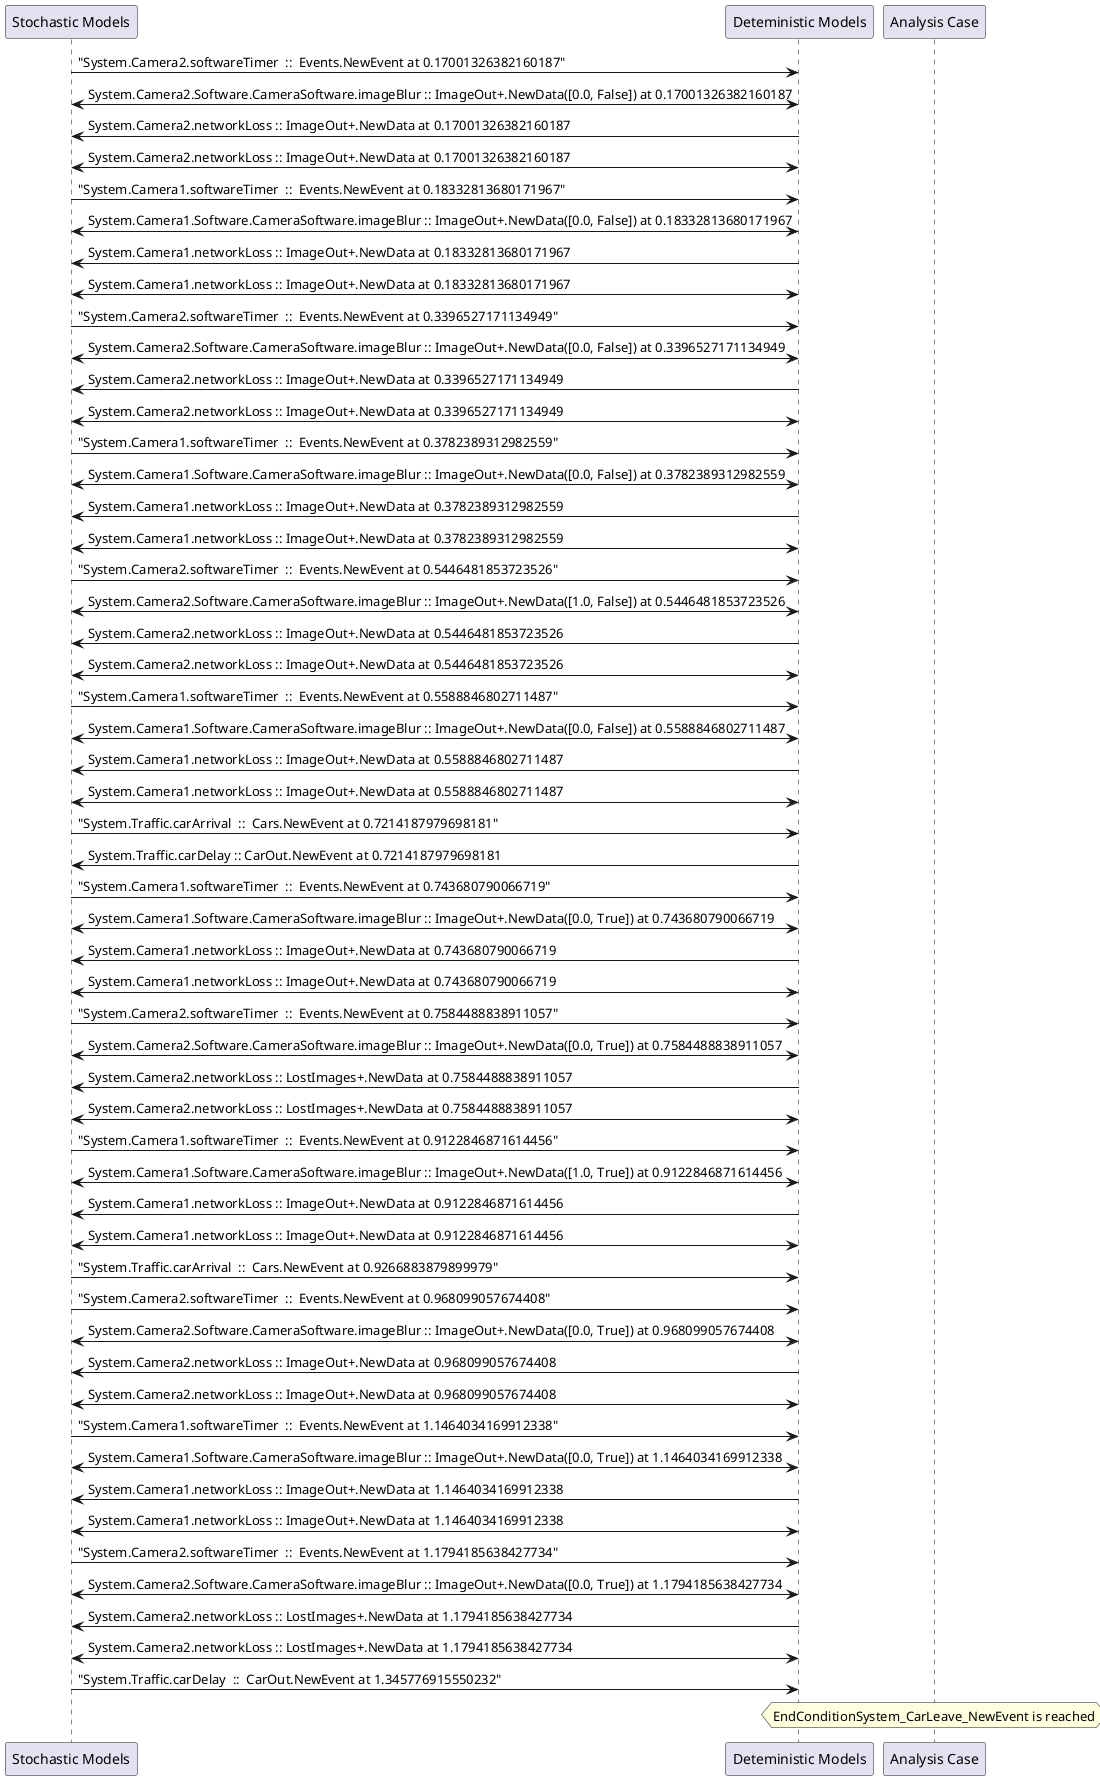 
	@startuml
	participant "Stochastic Models" as stochmodel
	participant "Deteministic Models" as detmodel
	participant "Analysis Case" as analysis
	{38715_stop} stochmodel -> detmodel : "System.Camera2.softwareTimer  ::  Events.NewEvent at 0.17001326382160187"
detmodel <-> stochmodel : System.Camera2.Software.CameraSoftware.imageBlur :: ImageOut+.NewData([0.0, False]) at 0.17001326382160187
detmodel -> stochmodel : System.Camera2.networkLoss :: ImageOut+.NewData at 0.17001326382160187
detmodel <-> stochmodel : System.Camera2.networkLoss :: ImageOut+.NewData at 0.17001326382160187
{38699_stop} stochmodel -> detmodel : "System.Camera1.softwareTimer  ::  Events.NewEvent at 0.18332813680171967"
detmodel <-> stochmodel : System.Camera1.Software.CameraSoftware.imageBlur :: ImageOut+.NewData([0.0, False]) at 0.18332813680171967
detmodel -> stochmodel : System.Camera1.networkLoss :: ImageOut+.NewData at 0.18332813680171967
detmodel <-> stochmodel : System.Camera1.networkLoss :: ImageOut+.NewData at 0.18332813680171967
{38716_stop} stochmodel -> detmodel : "System.Camera2.softwareTimer  ::  Events.NewEvent at 0.3396527171134949"
detmodel <-> stochmodel : System.Camera2.Software.CameraSoftware.imageBlur :: ImageOut+.NewData([0.0, False]) at 0.3396527171134949
detmodel -> stochmodel : System.Camera2.networkLoss :: ImageOut+.NewData at 0.3396527171134949
detmodel <-> stochmodel : System.Camera2.networkLoss :: ImageOut+.NewData at 0.3396527171134949
{38700_stop} stochmodel -> detmodel : "System.Camera1.softwareTimer  ::  Events.NewEvent at 0.3782389312982559"
detmodel <-> stochmodel : System.Camera1.Software.CameraSoftware.imageBlur :: ImageOut+.NewData([0.0, False]) at 0.3782389312982559
detmodel -> stochmodel : System.Camera1.networkLoss :: ImageOut+.NewData at 0.3782389312982559
detmodel <-> stochmodel : System.Camera1.networkLoss :: ImageOut+.NewData at 0.3782389312982559
{38717_stop} stochmodel -> detmodel : "System.Camera2.softwareTimer  ::  Events.NewEvent at 0.5446481853723526"
detmodel <-> stochmodel : System.Camera2.Software.CameraSoftware.imageBlur :: ImageOut+.NewData([1.0, False]) at 0.5446481853723526
detmodel -> stochmodel : System.Camera2.networkLoss :: ImageOut+.NewData at 0.5446481853723526
detmodel <-> stochmodel : System.Camera2.networkLoss :: ImageOut+.NewData at 0.5446481853723526
{38701_stop} stochmodel -> detmodel : "System.Camera1.softwareTimer  ::  Events.NewEvent at 0.5588846802711487"
detmodel <-> stochmodel : System.Camera1.Software.CameraSoftware.imageBlur :: ImageOut+.NewData([0.0, False]) at 0.5588846802711487
detmodel -> stochmodel : System.Camera1.networkLoss :: ImageOut+.NewData at 0.5588846802711487
detmodel <-> stochmodel : System.Camera1.networkLoss :: ImageOut+.NewData at 0.5588846802711487
{38730_stop} stochmodel -> detmodel : "System.Traffic.carArrival  ::  Cars.NewEvent at 0.7214187979698181"
{38740_start} detmodel -> stochmodel : System.Traffic.carDelay :: CarOut.NewEvent at 0.7214187979698181
{38702_stop} stochmodel -> detmodel : "System.Camera1.softwareTimer  ::  Events.NewEvent at 0.743680790066719"
detmodel <-> stochmodel : System.Camera1.Software.CameraSoftware.imageBlur :: ImageOut+.NewData([0.0, True]) at 0.743680790066719
detmodel -> stochmodel : System.Camera1.networkLoss :: ImageOut+.NewData at 0.743680790066719
detmodel <-> stochmodel : System.Camera1.networkLoss :: ImageOut+.NewData at 0.743680790066719
{38718_stop} stochmodel -> detmodel : "System.Camera2.softwareTimer  ::  Events.NewEvent at 0.7584488838911057"
detmodel <-> stochmodel : System.Camera2.Software.CameraSoftware.imageBlur :: ImageOut+.NewData([0.0, True]) at 0.7584488838911057
detmodel -> stochmodel : System.Camera2.networkLoss :: LostImages+.NewData at 0.7584488838911057
detmodel <-> stochmodel : System.Camera2.networkLoss :: LostImages+.NewData at 0.7584488838911057
{38703_stop} stochmodel -> detmodel : "System.Camera1.softwareTimer  ::  Events.NewEvent at 0.9122846871614456"
detmodel <-> stochmodel : System.Camera1.Software.CameraSoftware.imageBlur :: ImageOut+.NewData([1.0, True]) at 0.9122846871614456
detmodel -> stochmodel : System.Camera1.networkLoss :: ImageOut+.NewData at 0.9122846871614456
detmodel <-> stochmodel : System.Camera1.networkLoss :: ImageOut+.NewData at 0.9122846871614456
{38731_stop} stochmodel -> detmodel : "System.Traffic.carArrival  ::  Cars.NewEvent at 0.9266883879899979"
{38719_stop} stochmodel -> detmodel : "System.Camera2.softwareTimer  ::  Events.NewEvent at 0.968099057674408"
detmodel <-> stochmodel : System.Camera2.Software.CameraSoftware.imageBlur :: ImageOut+.NewData([0.0, True]) at 0.968099057674408
detmodel -> stochmodel : System.Camera2.networkLoss :: ImageOut+.NewData at 0.968099057674408
detmodel <-> stochmodel : System.Camera2.networkLoss :: ImageOut+.NewData at 0.968099057674408
{38704_stop} stochmodel -> detmodel : "System.Camera1.softwareTimer  ::  Events.NewEvent at 1.1464034169912338"
detmodel <-> stochmodel : System.Camera1.Software.CameraSoftware.imageBlur :: ImageOut+.NewData([0.0, True]) at 1.1464034169912338
detmodel -> stochmodel : System.Camera1.networkLoss :: ImageOut+.NewData at 1.1464034169912338
detmodel <-> stochmodel : System.Camera1.networkLoss :: ImageOut+.NewData at 1.1464034169912338
{38720_stop} stochmodel -> detmodel : "System.Camera2.softwareTimer  ::  Events.NewEvent at 1.1794185638427734"
detmodel <-> stochmodel : System.Camera2.Software.CameraSoftware.imageBlur :: ImageOut+.NewData([0.0, True]) at 1.1794185638427734
detmodel -> stochmodel : System.Camera2.networkLoss :: LostImages+.NewData at 1.1794185638427734
detmodel <-> stochmodel : System.Camera2.networkLoss :: LostImages+.NewData at 1.1794185638427734
{38740_stop} stochmodel -> detmodel : "System.Traffic.carDelay  ::  CarOut.NewEvent at 1.345776915550232"
{38740_start} <-> {38740_stop} : delay
hnote over analysis 
EndConditionSystem_CarLeave_NewEvent is reached
endnote
@enduml